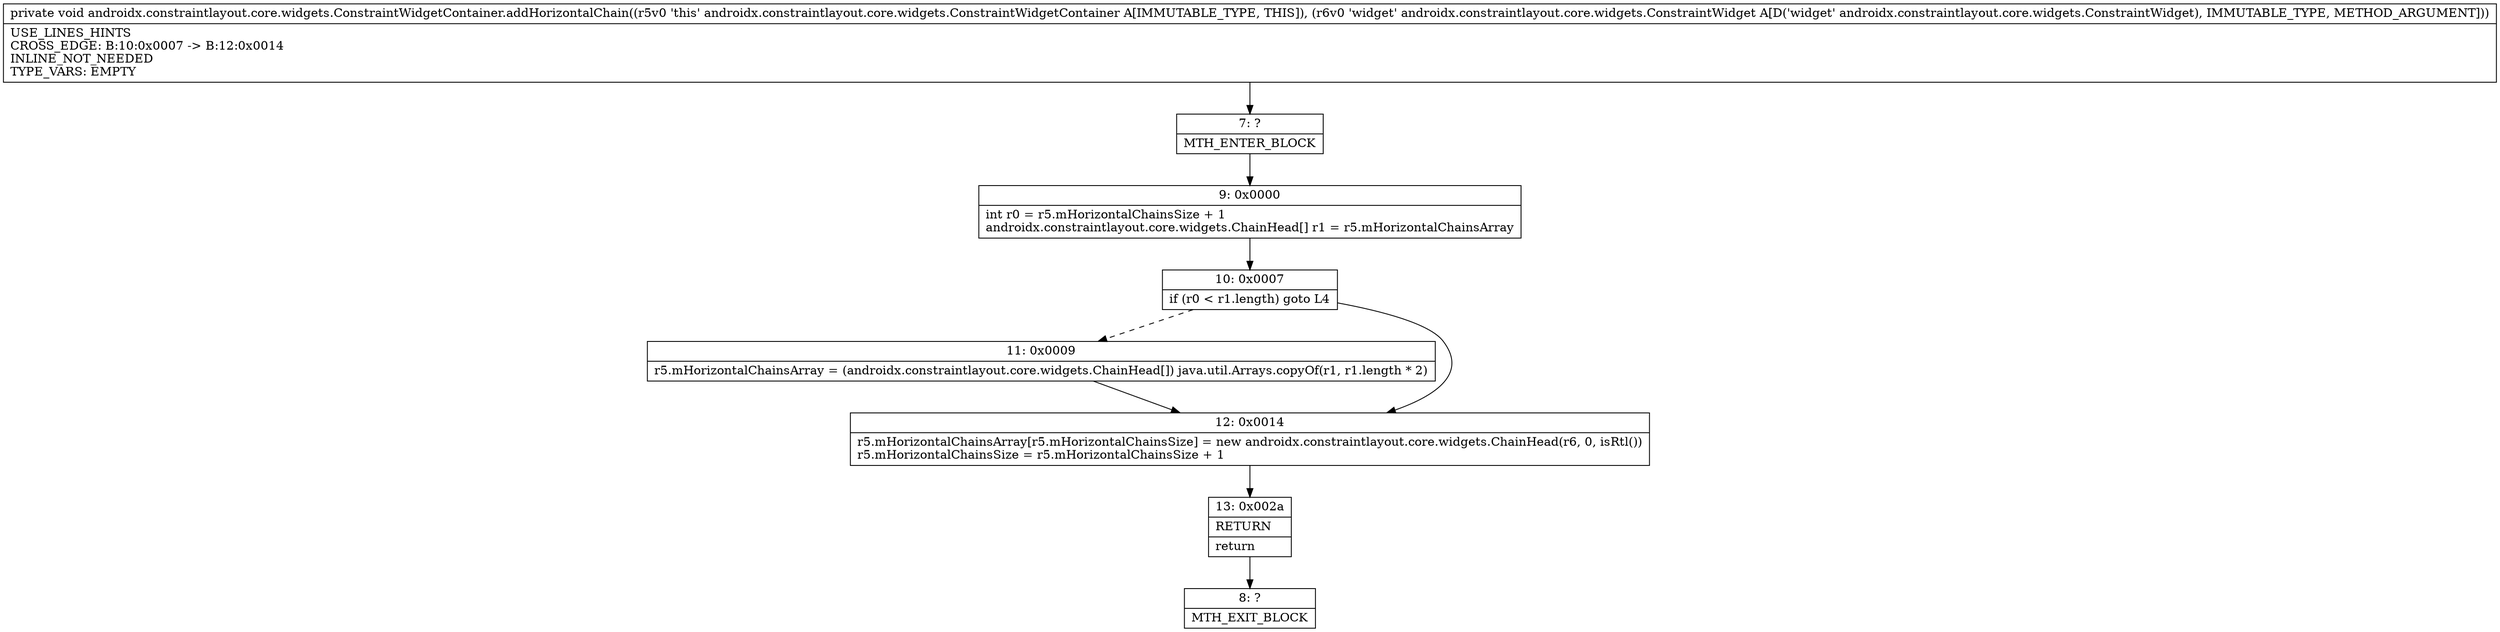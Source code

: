 digraph "CFG forandroidx.constraintlayout.core.widgets.ConstraintWidgetContainer.addHorizontalChain(Landroidx\/constraintlayout\/core\/widgets\/ConstraintWidget;)V" {
Node_7 [shape=record,label="{7\:\ ?|MTH_ENTER_BLOCK\l}"];
Node_9 [shape=record,label="{9\:\ 0x0000|int r0 = r5.mHorizontalChainsSize + 1\landroidx.constraintlayout.core.widgets.ChainHead[] r1 = r5.mHorizontalChainsArray\l}"];
Node_10 [shape=record,label="{10\:\ 0x0007|if (r0 \< r1.length) goto L4\l}"];
Node_11 [shape=record,label="{11\:\ 0x0009|r5.mHorizontalChainsArray = (androidx.constraintlayout.core.widgets.ChainHead[]) java.util.Arrays.copyOf(r1, r1.length * 2)\l}"];
Node_12 [shape=record,label="{12\:\ 0x0014|r5.mHorizontalChainsArray[r5.mHorizontalChainsSize] = new androidx.constraintlayout.core.widgets.ChainHead(r6, 0, isRtl())\lr5.mHorizontalChainsSize = r5.mHorizontalChainsSize + 1\l}"];
Node_13 [shape=record,label="{13\:\ 0x002a|RETURN\l|return\l}"];
Node_8 [shape=record,label="{8\:\ ?|MTH_EXIT_BLOCK\l}"];
MethodNode[shape=record,label="{private void androidx.constraintlayout.core.widgets.ConstraintWidgetContainer.addHorizontalChain((r5v0 'this' androidx.constraintlayout.core.widgets.ConstraintWidgetContainer A[IMMUTABLE_TYPE, THIS]), (r6v0 'widget' androidx.constraintlayout.core.widgets.ConstraintWidget A[D('widget' androidx.constraintlayout.core.widgets.ConstraintWidget), IMMUTABLE_TYPE, METHOD_ARGUMENT]))  | USE_LINES_HINTS\lCROSS_EDGE: B:10:0x0007 \-\> B:12:0x0014\lINLINE_NOT_NEEDED\lTYPE_VARS: EMPTY\l}"];
MethodNode -> Node_7;Node_7 -> Node_9;
Node_9 -> Node_10;
Node_10 -> Node_11[style=dashed];
Node_10 -> Node_12;
Node_11 -> Node_12;
Node_12 -> Node_13;
Node_13 -> Node_8;
}

